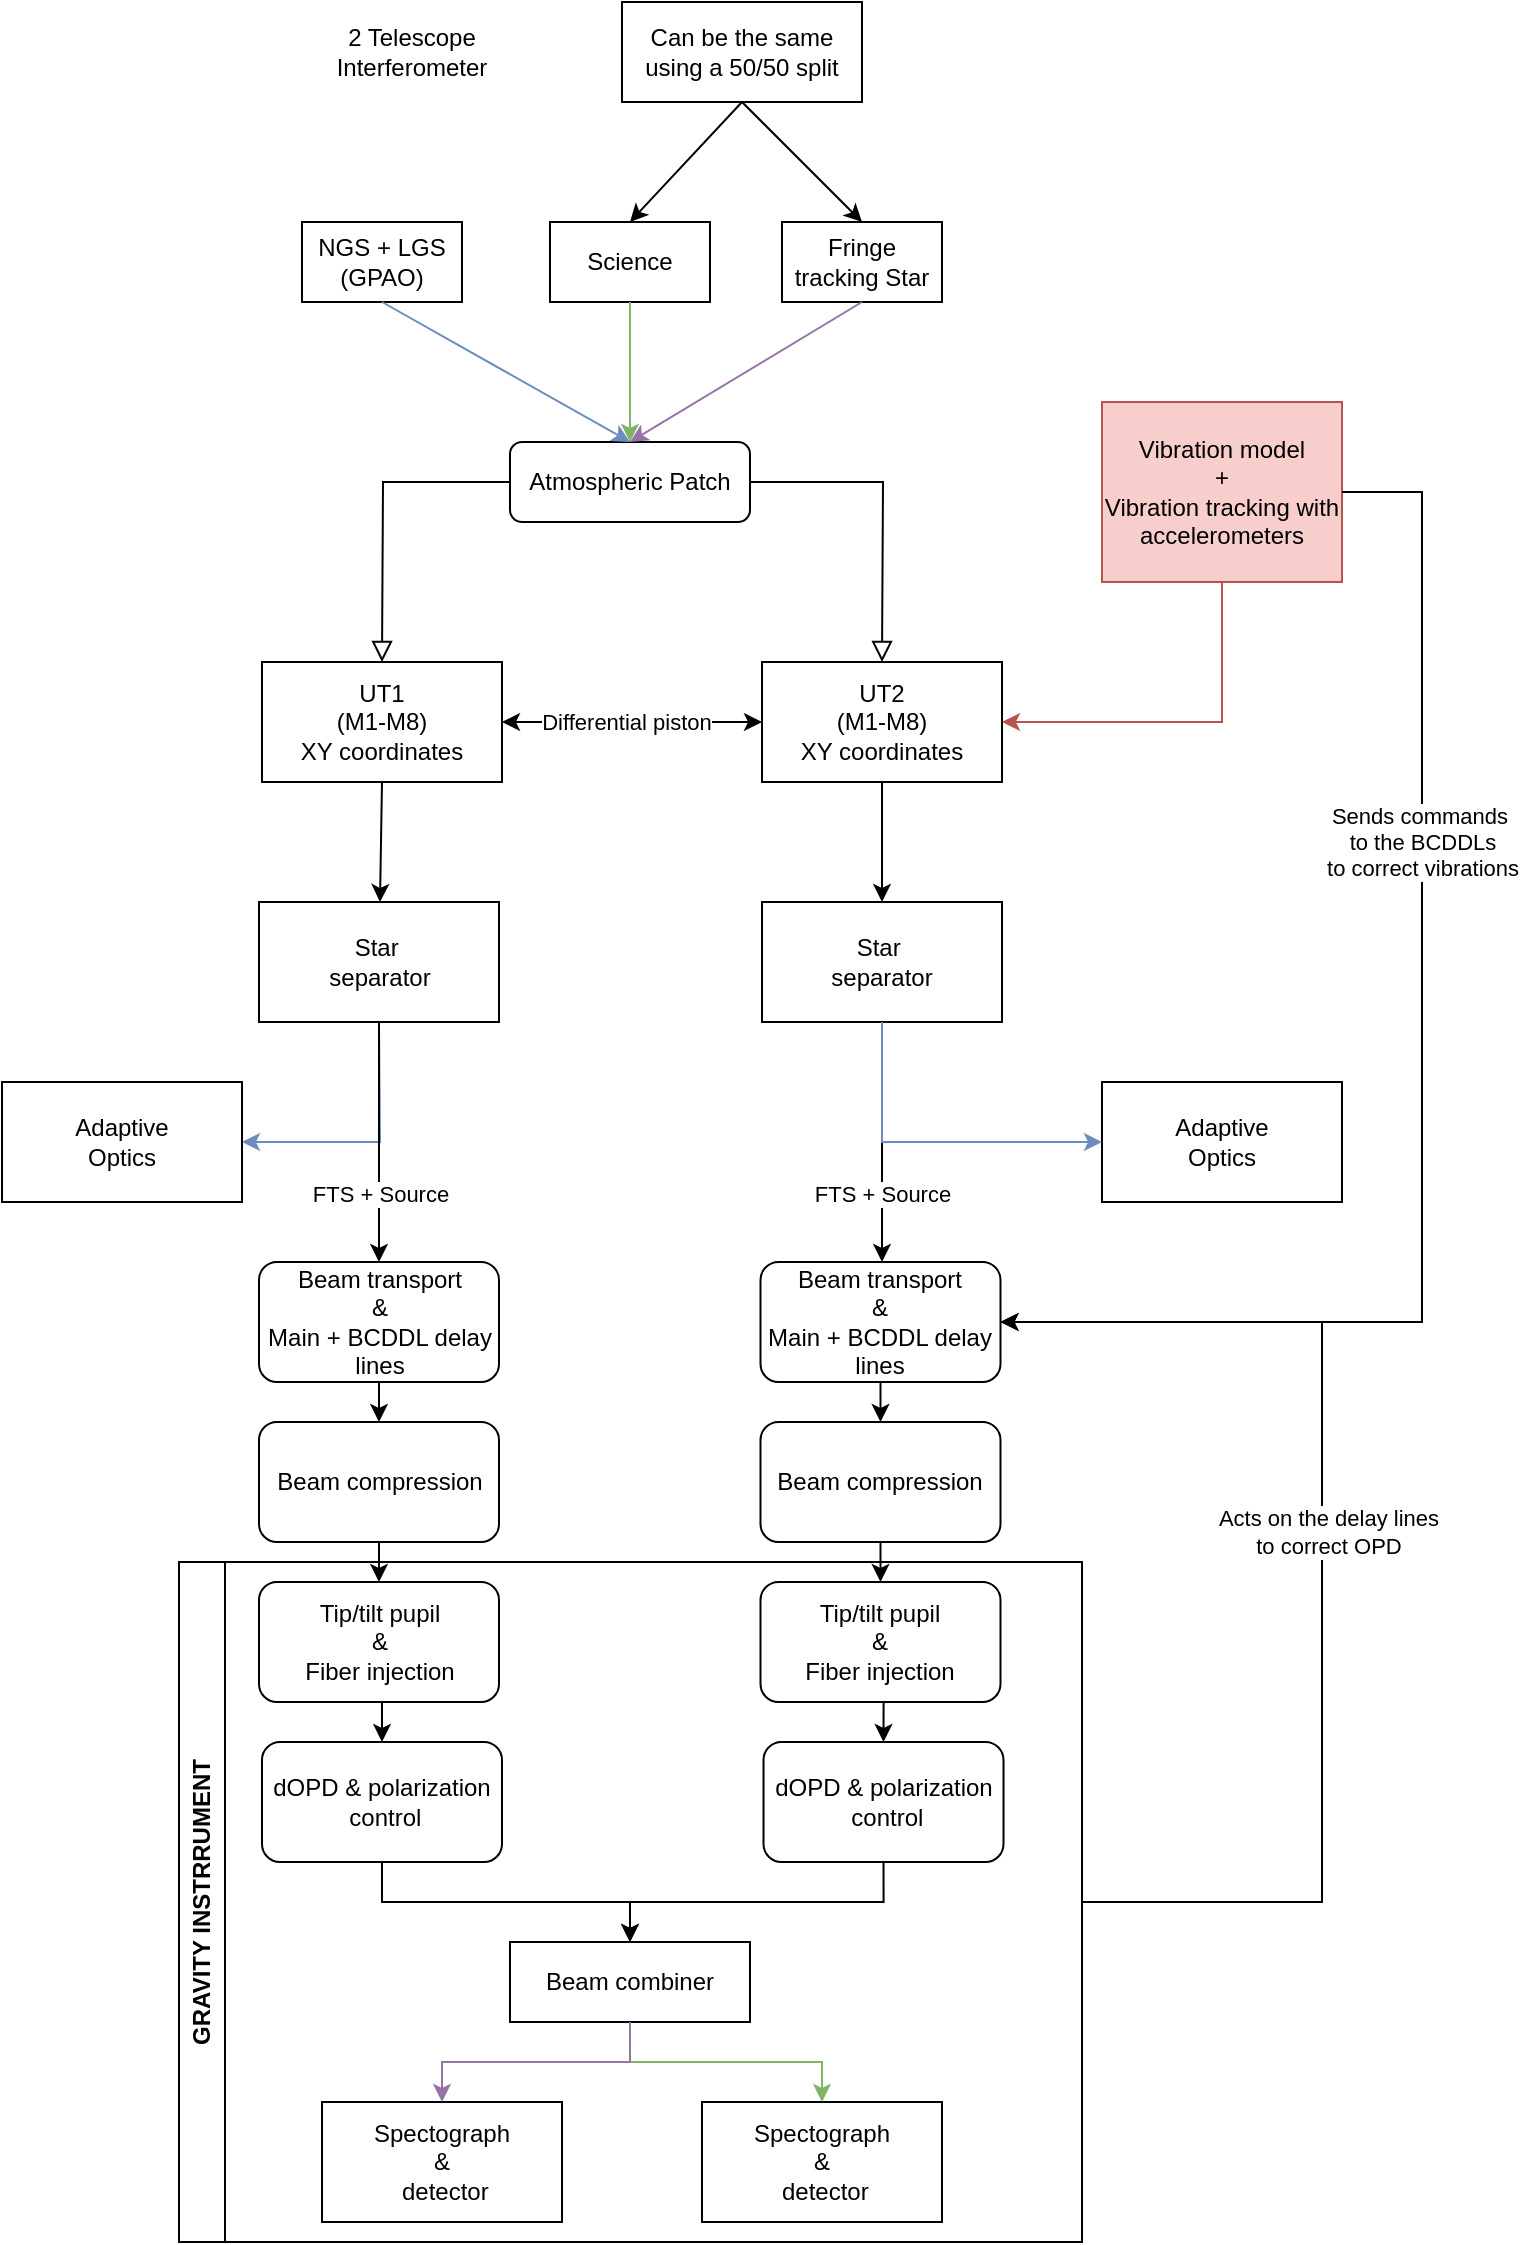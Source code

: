 <mxfile version="24.7.16">
  <diagram id="C5RBs43oDa-KdzZeNtuy" name="Page-1">
    <mxGraphModel dx="2440" dy="1301" grid="1" gridSize="10" guides="1" tooltips="1" connect="1" arrows="1" fold="1" page="1" pageScale="1" pageWidth="827" pageHeight="1169" math="0" shadow="0">
      <root>
        <mxCell id="WIyWlLk6GJQsqaUBKTNV-0" />
        <mxCell id="WIyWlLk6GJQsqaUBKTNV-1" parent="WIyWlLk6GJQsqaUBKTNV-0" />
        <mxCell id="WIyWlLk6GJQsqaUBKTNV-2" value="" style="rounded=0;html=1;jettySize=auto;orthogonalLoop=1;fontSize=11;endArrow=block;endFill=0;endSize=8;strokeWidth=1;shadow=0;labelBackgroundColor=none;edgeStyle=orthogonalEdgeStyle;" parent="WIyWlLk6GJQsqaUBKTNV-1" source="WIyWlLk6GJQsqaUBKTNV-3" edge="1">
          <mxGeometry relative="1" as="geometry">
            <mxPoint x="230" y="370" as="targetPoint" />
          </mxGeometry>
        </mxCell>
        <mxCell id="WIyWlLk6GJQsqaUBKTNV-3" value="Atmospheric Patch" style="rounded=1;whiteSpace=wrap;html=1;fontSize=12;glass=0;strokeWidth=1;shadow=0;" parent="WIyWlLk6GJQsqaUBKTNV-1" vertex="1">
          <mxGeometry x="294" y="260" width="120" height="40" as="geometry" />
        </mxCell>
        <mxCell id="ySBLS_aSn05otulw671X-0" value="NGS + LGS (GPAO)" style="rounded=0;whiteSpace=wrap;html=1;" vertex="1" parent="WIyWlLk6GJQsqaUBKTNV-1">
          <mxGeometry x="190" y="150" width="80" height="40" as="geometry" />
        </mxCell>
        <mxCell id="ySBLS_aSn05otulw671X-1" value="Science" style="rounded=0;whiteSpace=wrap;html=1;" vertex="1" parent="WIyWlLk6GJQsqaUBKTNV-1">
          <mxGeometry x="314" y="150" width="80" height="40" as="geometry" />
        </mxCell>
        <mxCell id="ySBLS_aSn05otulw671X-2" value="Fringe tracking Star" style="rounded=0;whiteSpace=wrap;html=1;" vertex="1" parent="WIyWlLk6GJQsqaUBKTNV-1">
          <mxGeometry x="430" y="150" width="80" height="40" as="geometry" />
        </mxCell>
        <mxCell id="ySBLS_aSn05otulw671X-3" value="" style="endArrow=classic;startArrow=classic;html=1;rounded=0;exitX=0.5;exitY=0;exitDx=0;exitDy=0;entryX=0.5;entryY=0;entryDx=0;entryDy=0;" edge="1" parent="WIyWlLk6GJQsqaUBKTNV-1" source="ySBLS_aSn05otulw671X-1" target="ySBLS_aSn05otulw671X-2">
          <mxGeometry width="50" height="50" relative="1" as="geometry">
            <mxPoint x="364" y="80" as="sourcePoint" />
            <mxPoint x="414" y="30" as="targetPoint" />
            <Array as="points">
              <mxPoint x="410" y="90" />
            </Array>
          </mxGeometry>
        </mxCell>
        <mxCell id="ySBLS_aSn05otulw671X-4" value="&lt;div&gt;Can be the same&lt;/div&gt;using a 50/50 split" style="rounded=0;whiteSpace=wrap;html=1;" vertex="1" parent="WIyWlLk6GJQsqaUBKTNV-1">
          <mxGeometry x="350" y="40" width="120" height="50" as="geometry" />
        </mxCell>
        <mxCell id="ySBLS_aSn05otulw671X-5" value="" style="endArrow=classic;html=1;rounded=0;exitX=0.5;exitY=1;exitDx=0;exitDy=0;entryX=0.5;entryY=0;entryDx=0;entryDy=0;fillColor=#e1d5e7;strokeColor=#9673a6;" edge="1" parent="WIyWlLk6GJQsqaUBKTNV-1" source="ySBLS_aSn05otulw671X-2" target="WIyWlLk6GJQsqaUBKTNV-3">
          <mxGeometry width="50" height="50" relative="1" as="geometry">
            <mxPoint x="800" y="530" as="sourcePoint" />
            <mxPoint x="850" y="480" as="targetPoint" />
          </mxGeometry>
        </mxCell>
        <mxCell id="ySBLS_aSn05otulw671X-6" value="" style="endArrow=classic;html=1;rounded=0;entryX=0.5;entryY=0;entryDx=0;entryDy=0;exitX=0.5;exitY=1;exitDx=0;exitDy=0;fillColor=#d5e8d4;strokeColor=#82b366;" edge="1" parent="WIyWlLk6GJQsqaUBKTNV-1" source="ySBLS_aSn05otulw671X-1" target="WIyWlLk6GJQsqaUBKTNV-3">
          <mxGeometry width="50" height="50" relative="1" as="geometry">
            <mxPoint x="60" y="315" as="sourcePoint" />
            <mxPoint x="60" y="245" as="targetPoint" />
          </mxGeometry>
        </mxCell>
        <mxCell id="ySBLS_aSn05otulw671X-7" value="" style="endArrow=classic;html=1;rounded=0;entryX=0.5;entryY=0;entryDx=0;entryDy=0;exitX=0.5;exitY=1;exitDx=0;exitDy=0;fillColor=#dae8fc;strokeColor=#6c8ebf;" edge="1" parent="WIyWlLk6GJQsqaUBKTNV-1" source="ySBLS_aSn05otulw671X-0" target="WIyWlLk6GJQsqaUBKTNV-3">
          <mxGeometry width="50" height="50" relative="1" as="geometry">
            <mxPoint x="364" y="200" as="sourcePoint" />
            <mxPoint x="364" y="270" as="targetPoint" />
          </mxGeometry>
        </mxCell>
        <mxCell id="ySBLS_aSn05otulw671X-8" value="&lt;div&gt;UT1&lt;/div&gt;&lt;div&gt;(M1-M8)&lt;br&gt;&lt;/div&gt;&lt;div&gt;XY coordinates&lt;br&gt;&lt;/div&gt;" style="rounded=0;whiteSpace=wrap;html=1;" vertex="1" parent="WIyWlLk6GJQsqaUBKTNV-1">
          <mxGeometry x="170" y="370" width="120" height="60" as="geometry" />
        </mxCell>
        <mxCell id="ySBLS_aSn05otulw671X-9" value="" style="rounded=0;html=1;jettySize=auto;orthogonalLoop=1;fontSize=11;endArrow=block;endFill=0;endSize=8;strokeWidth=1;shadow=0;labelBackgroundColor=none;edgeStyle=orthogonalEdgeStyle;exitX=1;exitY=0.5;exitDx=0;exitDy=0;" edge="1" parent="WIyWlLk6GJQsqaUBKTNV-1" source="WIyWlLk6GJQsqaUBKTNV-3">
          <mxGeometry relative="1" as="geometry">
            <mxPoint x="304" y="290" as="sourcePoint" />
            <mxPoint x="480" y="370" as="targetPoint" />
          </mxGeometry>
        </mxCell>
        <mxCell id="ySBLS_aSn05otulw671X-10" value="&lt;div&gt;UT2&lt;/div&gt;&lt;div&gt;(M1-M8)&lt;/div&gt;&lt;div&gt;XY coordinates&lt;br&gt;&lt;/div&gt;" style="rounded=0;whiteSpace=wrap;html=1;" vertex="1" parent="WIyWlLk6GJQsqaUBKTNV-1">
          <mxGeometry x="420" y="370" width="120" height="60" as="geometry" />
        </mxCell>
        <mxCell id="ySBLS_aSn05otulw671X-12" value="" style="endArrow=classic;startArrow=classic;html=1;rounded=0;exitX=1;exitY=0.5;exitDx=0;exitDy=0;entryX=0;entryY=0.5;entryDx=0;entryDy=0;" edge="1" parent="WIyWlLk6GJQsqaUBKTNV-1" source="ySBLS_aSn05otulw671X-8" target="ySBLS_aSn05otulw671X-10">
          <mxGeometry width="50" height="50" relative="1" as="geometry">
            <mxPoint x="800" y="530" as="sourcePoint" />
            <mxPoint x="850" y="480" as="targetPoint" />
          </mxGeometry>
        </mxCell>
        <mxCell id="ySBLS_aSn05otulw671X-13" value="Differential piston" style="edgeLabel;html=1;align=center;verticalAlign=middle;resizable=0;points=[];" vertex="1" connectable="0" parent="ySBLS_aSn05otulw671X-12">
          <mxGeometry x="-0.046" relative="1" as="geometry">
            <mxPoint as="offset" />
          </mxGeometry>
        </mxCell>
        <mxCell id="ySBLS_aSn05otulw671X-64" style="edgeStyle=orthogonalEdgeStyle;rounded=0;orthogonalLoop=1;jettySize=auto;html=1;exitX=0.5;exitY=1;exitDx=0;exitDy=0;entryX=0.5;entryY=0;entryDx=0;entryDy=0;" edge="1" parent="WIyWlLk6GJQsqaUBKTNV-1" source="ySBLS_aSn05otulw671X-16" target="ySBLS_aSn05otulw671X-22">
          <mxGeometry relative="1" as="geometry">
            <mxPoint x="229" y="760" as="targetPoint" />
          </mxGeometry>
        </mxCell>
        <mxCell id="ySBLS_aSn05otulw671X-16" value="&lt;div&gt;Beam transport&lt;br&gt;&lt;/div&gt;&lt;div&gt;&amp;amp;&lt;br&gt;&lt;/div&gt;&lt;div&gt;Main + BCDDL delay lines&lt;br&gt;&lt;/div&gt;" style="rounded=1;whiteSpace=wrap;html=1;" vertex="1" parent="WIyWlLk6GJQsqaUBKTNV-1">
          <mxGeometry x="168.5" y="670" width="120" height="60" as="geometry" />
        </mxCell>
        <mxCell id="ySBLS_aSn05otulw671X-22" value="&lt;div&gt;Beam compression &lt;br&gt;&lt;/div&gt;" style="rounded=1;whiteSpace=wrap;html=1;" vertex="1" parent="WIyWlLk6GJQsqaUBKTNV-1">
          <mxGeometry x="168.5" y="750" width="120" height="60" as="geometry" />
        </mxCell>
        <mxCell id="ySBLS_aSn05otulw671X-27" value="2 Telescope Interferometer" style="text;html=1;align=center;verticalAlign=middle;whiteSpace=wrap;rounded=0;" vertex="1" parent="WIyWlLk6GJQsqaUBKTNV-1">
          <mxGeometry x="200" y="40" width="90" height="50" as="geometry" />
        </mxCell>
        <mxCell id="ySBLS_aSn05otulw671X-42" value="" style="endArrow=classic;html=1;rounded=0;exitX=0.5;exitY=1;exitDx=0;exitDy=0;entryX=0.5;entryY=0;entryDx=0;entryDy=0;" edge="1" parent="WIyWlLk6GJQsqaUBKTNV-1" source="ySBLS_aSn05otulw671X-10">
          <mxGeometry width="50" height="50" relative="1" as="geometry">
            <mxPoint x="750" y="530" as="sourcePoint" />
            <mxPoint x="480" y="490" as="targetPoint" />
          </mxGeometry>
        </mxCell>
        <mxCell id="ySBLS_aSn05otulw671X-45" value="" style="endArrow=classic;html=1;rounded=0;exitX=0.5;exitY=1;exitDx=0;exitDy=0;entryX=0.5;entryY=0;entryDx=0;entryDy=0;" edge="1" parent="WIyWlLk6GJQsqaUBKTNV-1" source="ySBLS_aSn05otulw671X-8">
          <mxGeometry width="50" height="50" relative="1" as="geometry">
            <mxPoint x="490" y="440" as="sourcePoint" />
            <mxPoint x="229" y="490" as="targetPoint" />
          </mxGeometry>
        </mxCell>
        <mxCell id="ySBLS_aSn05otulw671X-46" value="" style="endArrow=classic;html=1;rounded=0;entryX=1;entryY=0.5;entryDx=0;entryDy=0;fillColor=#f8cecc;strokeColor=#b85450;" edge="1" parent="WIyWlLk6GJQsqaUBKTNV-1" target="ySBLS_aSn05otulw671X-10">
          <mxGeometry width="50" height="50" relative="1" as="geometry">
            <mxPoint x="650" y="330" as="sourcePoint" />
            <mxPoint x="800" y="480" as="targetPoint" />
            <Array as="points">
              <mxPoint x="650" y="400" />
            </Array>
          </mxGeometry>
        </mxCell>
        <mxCell id="ySBLS_aSn05otulw671X-47" value="&lt;div&gt;Vibration model&lt;/div&gt;&lt;div&gt;+&lt;/div&gt;&lt;div&gt;Vibration tracking with accelerometers&lt;br&gt;&lt;/div&gt;" style="rounded=0;whiteSpace=wrap;html=1;fillColor=#f8cecc;strokeColor=#b85450;" vertex="1" parent="WIyWlLk6GJQsqaUBKTNV-1">
          <mxGeometry x="590" y="240" width="120" height="90" as="geometry" />
        </mxCell>
        <mxCell id="ySBLS_aSn05otulw671X-48" value="&lt;div&gt;Beam combiner&lt;/div&gt;" style="rounded=0;whiteSpace=wrap;html=1;" vertex="1" parent="WIyWlLk6GJQsqaUBKTNV-1">
          <mxGeometry x="294" y="1010" width="120" height="40" as="geometry" />
        </mxCell>
        <mxCell id="ySBLS_aSn05otulw671X-49" value="&lt;div&gt;Spectograph&lt;/div&gt;&lt;div&gt;&amp;amp;&lt;br&gt;&lt;/div&gt;&lt;div&gt;&amp;nbsp;detector&lt;/div&gt;" style="rounded=0;whiteSpace=wrap;html=1;" vertex="1" parent="WIyWlLk6GJQsqaUBKTNV-1">
          <mxGeometry x="200" y="1090" width="120" height="60" as="geometry" />
        </mxCell>
        <mxCell id="ySBLS_aSn05otulw671X-56" value="" style="endArrow=classic;html=1;rounded=0;exitX=0.5;exitY=1;exitDx=0;exitDy=0;" edge="1" parent="WIyWlLk6GJQsqaUBKTNV-1" source="ySBLS_aSn05otulw671X-22" target="ySBLS_aSn05otulw671X-54">
          <mxGeometry width="50" height="50" relative="1" as="geometry">
            <mxPoint x="228.5" y="820" as="sourcePoint" />
            <mxPoint x="228.5" y="850" as="targetPoint" />
          </mxGeometry>
        </mxCell>
        <mxCell id="ySBLS_aSn05otulw671X-68" style="edgeStyle=orthogonalEdgeStyle;rounded=0;orthogonalLoop=1;jettySize=auto;html=1;exitX=0.5;exitY=1;exitDx=0;exitDy=0;entryX=0.5;entryY=0;entryDx=0;entryDy=0;" edge="1" parent="WIyWlLk6GJQsqaUBKTNV-1" source="ySBLS_aSn05otulw671X-54" target="ySBLS_aSn05otulw671X-67">
          <mxGeometry relative="1" as="geometry" />
        </mxCell>
        <mxCell id="ySBLS_aSn05otulw671X-54" value="&lt;div&gt;Tip/tilt pupil&lt;/div&gt;&lt;div&gt;&amp;amp;&lt;/div&gt;Fiber injection" style="rounded=1;whiteSpace=wrap;html=1;" vertex="1" parent="WIyWlLk6GJQsqaUBKTNV-1">
          <mxGeometry x="168.5" y="830" width="120" height="60" as="geometry" />
        </mxCell>
        <mxCell id="ySBLS_aSn05otulw671X-59" value="&lt;div&gt;Star&amp;nbsp;&lt;/div&gt;&lt;div&gt;separator&lt;/div&gt;" style="rounded=0;whiteSpace=wrap;html=1;" vertex="1" parent="WIyWlLk6GJQsqaUBKTNV-1">
          <mxGeometry x="168.5" y="490" width="120" height="60" as="geometry" />
        </mxCell>
        <mxCell id="ySBLS_aSn05otulw671X-60" value="&lt;div&gt;Star&amp;nbsp;&lt;/div&gt;&lt;div&gt;separator&lt;/div&gt;" style="rounded=0;whiteSpace=wrap;html=1;" vertex="1" parent="WIyWlLk6GJQsqaUBKTNV-1">
          <mxGeometry x="420" y="490" width="120" height="60" as="geometry" />
        </mxCell>
        <mxCell id="ySBLS_aSn05otulw671X-61" value="" style="endArrow=classic;html=1;rounded=0;exitX=0.5;exitY=1;exitDx=0;exitDy=0;fillColor=#dae8fc;strokeColor=#6c8ebf;" edge="1" parent="WIyWlLk6GJQsqaUBKTNV-1" source="ySBLS_aSn05otulw671X-59">
          <mxGeometry width="50" height="50" relative="1" as="geometry">
            <mxPoint x="226" y="580" as="sourcePoint" />
            <mxPoint x="160" y="610" as="targetPoint" />
            <Array as="points">
              <mxPoint x="229" y="610" />
            </Array>
          </mxGeometry>
        </mxCell>
        <mxCell id="ySBLS_aSn05otulw671X-62" value="&lt;div&gt;Adaptive &lt;br&gt;&lt;/div&gt;&lt;div&gt;Optics&lt;br&gt;&lt;/div&gt;" style="rounded=0;whiteSpace=wrap;html=1;" vertex="1" parent="WIyWlLk6GJQsqaUBKTNV-1">
          <mxGeometry x="40" y="580" width="120" height="60" as="geometry" />
        </mxCell>
        <mxCell id="ySBLS_aSn05otulw671X-65" value="" style="endArrow=classic;html=1;rounded=0;exitX=0.5;exitY=1;exitDx=0;exitDy=0;entryX=0.5;entryY=0;entryDx=0;entryDy=0;" edge="1" parent="WIyWlLk6GJQsqaUBKTNV-1" source="ySBLS_aSn05otulw671X-59" target="ySBLS_aSn05otulw671X-16">
          <mxGeometry width="50" height="50" relative="1" as="geometry">
            <mxPoint x="489.5" y="650" as="sourcePoint" />
            <mxPoint x="490" y="680" as="targetPoint" />
          </mxGeometry>
        </mxCell>
        <mxCell id="ySBLS_aSn05otulw671X-66" value="&lt;div&gt;FTS + Source&lt;/div&gt;" style="edgeLabel;html=1;align=center;verticalAlign=middle;resizable=0;points=[];" vertex="1" connectable="0" parent="ySBLS_aSn05otulw671X-65">
          <mxGeometry x="0.433" relative="1" as="geometry">
            <mxPoint as="offset" />
          </mxGeometry>
        </mxCell>
        <mxCell id="ySBLS_aSn05otulw671X-73" style="edgeStyle=orthogonalEdgeStyle;rounded=0;orthogonalLoop=1;jettySize=auto;html=1;exitX=0.5;exitY=1;exitDx=0;exitDy=0;entryX=0.5;entryY=0;entryDx=0;entryDy=0;" edge="1" parent="WIyWlLk6GJQsqaUBKTNV-1" source="ySBLS_aSn05otulw671X-67" target="ySBLS_aSn05otulw671X-48">
          <mxGeometry relative="1" as="geometry" />
        </mxCell>
        <mxCell id="ySBLS_aSn05otulw671X-67" value="&lt;div&gt;dOPD &amp;amp; polarization &lt;br&gt;&lt;/div&gt;&lt;div&gt;&amp;nbsp;control&lt;br&gt;&lt;/div&gt;" style="rounded=1;whiteSpace=wrap;html=1;" vertex="1" parent="WIyWlLk6GJQsqaUBKTNV-1">
          <mxGeometry x="170" y="910" width="120" height="60" as="geometry" />
        </mxCell>
        <mxCell id="ySBLS_aSn05otulw671X-69" value="&lt;div&gt;Spectograph&lt;/div&gt;&lt;div&gt;&amp;amp;&lt;br&gt;&lt;/div&gt;&lt;div&gt;&amp;nbsp;detector&lt;/div&gt;" style="rounded=0;whiteSpace=wrap;html=1;" vertex="1" parent="WIyWlLk6GJQsqaUBKTNV-1">
          <mxGeometry x="390" y="1090" width="120" height="60" as="geometry" />
        </mxCell>
        <mxCell id="ySBLS_aSn05otulw671X-70" value="" style="endArrow=classic;html=1;rounded=0;entryX=0.5;entryY=0;entryDx=0;entryDy=0;exitX=0.5;exitY=1;exitDx=0;exitDy=0;fillColor=#d5e8d4;strokeColor=#82b366;" edge="1" parent="WIyWlLk6GJQsqaUBKTNV-1" source="ySBLS_aSn05otulw671X-48" target="ySBLS_aSn05otulw671X-69">
          <mxGeometry width="50" height="50" relative="1" as="geometry">
            <mxPoint x="349" y="1070" as="sourcePoint" />
            <mxPoint x="349" y="1140" as="targetPoint" />
            <Array as="points">
              <mxPoint x="354" y="1070" />
              <mxPoint x="450" y="1070" />
            </Array>
          </mxGeometry>
        </mxCell>
        <mxCell id="ySBLS_aSn05otulw671X-71" value="" style="endArrow=classic;html=1;rounded=0;entryX=0.5;entryY=0;entryDx=0;entryDy=0;exitX=0.5;exitY=1;exitDx=0;exitDy=0;fillColor=#e1d5e7;strokeColor=#9673a6;" edge="1" parent="WIyWlLk6GJQsqaUBKTNV-1" source="ySBLS_aSn05otulw671X-48" target="ySBLS_aSn05otulw671X-49">
          <mxGeometry width="50" height="50" relative="1" as="geometry">
            <mxPoint x="364" y="1060" as="sourcePoint" />
            <mxPoint x="460" y="1100" as="targetPoint" />
            <Array as="points">
              <mxPoint x="354" y="1070" />
              <mxPoint x="260" y="1070" />
            </Array>
          </mxGeometry>
        </mxCell>
        <mxCell id="ySBLS_aSn05otulw671X-76" style="edgeStyle=orthogonalEdgeStyle;rounded=0;orthogonalLoop=1;jettySize=auto;html=1;exitX=0.5;exitY=1;exitDx=0;exitDy=0;entryX=0.5;entryY=0;entryDx=0;entryDy=0;" edge="1" parent="WIyWlLk6GJQsqaUBKTNV-1" source="ySBLS_aSn05otulw671X-77" target="ySBLS_aSn05otulw671X-78">
          <mxGeometry relative="1" as="geometry">
            <mxPoint x="479.75" y="760" as="targetPoint" />
          </mxGeometry>
        </mxCell>
        <mxCell id="ySBLS_aSn05otulw671X-77" value="&lt;div&gt;Beam transport&lt;br&gt;&lt;/div&gt;&lt;div&gt;&amp;amp;&lt;br&gt;&lt;/div&gt;&lt;div&gt;Main + BCDDL delay lines&lt;br&gt;&lt;/div&gt;" style="rounded=1;whiteSpace=wrap;html=1;" vertex="1" parent="WIyWlLk6GJQsqaUBKTNV-1">
          <mxGeometry x="419.25" y="670" width="120" height="60" as="geometry" />
        </mxCell>
        <mxCell id="ySBLS_aSn05otulw671X-78" value="&lt;div&gt;Beam compression &lt;br&gt;&lt;/div&gt;" style="rounded=1;whiteSpace=wrap;html=1;" vertex="1" parent="WIyWlLk6GJQsqaUBKTNV-1">
          <mxGeometry x="419.25" y="750" width="120" height="60" as="geometry" />
        </mxCell>
        <mxCell id="ySBLS_aSn05otulw671X-79" value="" style="endArrow=classic;html=1;rounded=0;exitX=0.5;exitY=1;exitDx=0;exitDy=0;" edge="1" parent="WIyWlLk6GJQsqaUBKTNV-1" source="ySBLS_aSn05otulw671X-78" target="ySBLS_aSn05otulw671X-81">
          <mxGeometry width="50" height="50" relative="1" as="geometry">
            <mxPoint x="479.25" y="820" as="sourcePoint" />
            <mxPoint x="479.25" y="850" as="targetPoint" />
          </mxGeometry>
        </mxCell>
        <mxCell id="ySBLS_aSn05otulw671X-80" style="edgeStyle=orthogonalEdgeStyle;rounded=0;orthogonalLoop=1;jettySize=auto;html=1;exitX=0.5;exitY=1;exitDx=0;exitDy=0;entryX=0.5;entryY=0;entryDx=0;entryDy=0;" edge="1" parent="WIyWlLk6GJQsqaUBKTNV-1" source="ySBLS_aSn05otulw671X-81" target="ySBLS_aSn05otulw671X-84">
          <mxGeometry relative="1" as="geometry" />
        </mxCell>
        <mxCell id="ySBLS_aSn05otulw671X-81" value="&lt;div&gt;Tip/tilt pupil&lt;/div&gt;&lt;div&gt;&amp;amp;&lt;/div&gt;Fiber injection" style="rounded=1;whiteSpace=wrap;html=1;" vertex="1" parent="WIyWlLk6GJQsqaUBKTNV-1">
          <mxGeometry x="419.25" y="830" width="120" height="60" as="geometry" />
        </mxCell>
        <mxCell id="ySBLS_aSn05otulw671X-82" value="&lt;div&gt;Adaptive &lt;br&gt;&lt;/div&gt;&lt;div&gt;Optics&lt;br&gt;&lt;/div&gt;" style="rounded=0;whiteSpace=wrap;html=1;" vertex="1" parent="WIyWlLk6GJQsqaUBKTNV-1">
          <mxGeometry x="590" y="580" width="120" height="60" as="geometry" />
        </mxCell>
        <mxCell id="ySBLS_aSn05otulw671X-83" value="&lt;div&gt;FTS + Source&lt;/div&gt;" style="edgeLabel;html=1;align=center;verticalAlign=middle;resizable=0;points=[];" vertex="1" connectable="0" parent="WIyWlLk6GJQsqaUBKTNV-1">
          <mxGeometry x="479.25" y="636" as="geometry" />
        </mxCell>
        <mxCell id="ySBLS_aSn05otulw671X-84" value="&lt;div&gt;dOPD &amp;amp; polarization &lt;br&gt;&lt;/div&gt;&lt;div&gt;&amp;nbsp;control&lt;br&gt;&lt;/div&gt;" style="rounded=1;whiteSpace=wrap;html=1;" vertex="1" parent="WIyWlLk6GJQsqaUBKTNV-1">
          <mxGeometry x="420.75" y="910" width="120" height="60" as="geometry" />
        </mxCell>
        <mxCell id="ySBLS_aSn05otulw671X-85" value="" style="endArrow=classic;html=1;rounded=0;exitX=0.5;exitY=1;exitDx=0;exitDy=0;" edge="1" parent="WIyWlLk6GJQsqaUBKTNV-1" source="ySBLS_aSn05otulw671X-60">
          <mxGeometry width="50" height="50" relative="1" as="geometry">
            <mxPoint x="480.25" y="560" as="sourcePoint" />
            <mxPoint x="480" y="670" as="targetPoint" />
          </mxGeometry>
        </mxCell>
        <mxCell id="ySBLS_aSn05otulw671X-86" value="&lt;div&gt;FTS + Source&lt;/div&gt;" style="edgeLabel;html=1;align=center;verticalAlign=middle;resizable=0;points=[];" vertex="1" connectable="0" parent="ySBLS_aSn05otulw671X-85">
          <mxGeometry x="0.433" relative="1" as="geometry">
            <mxPoint as="offset" />
          </mxGeometry>
        </mxCell>
        <mxCell id="ySBLS_aSn05otulw671X-87" value="" style="endArrow=classic;html=1;rounded=0;exitX=0.5;exitY=1;exitDx=0;exitDy=0;fillColor=#dae8fc;strokeColor=#6c8ebf;entryX=0;entryY=0.5;entryDx=0;entryDy=0;" edge="1" parent="WIyWlLk6GJQsqaUBKTNV-1" source="ySBLS_aSn05otulw671X-60" target="ySBLS_aSn05otulw671X-82">
          <mxGeometry width="50" height="50" relative="1" as="geometry">
            <mxPoint x="420.75" y="570" as="sourcePoint" />
            <mxPoint x="351.75" y="630" as="targetPoint" />
            <Array as="points">
              <mxPoint x="480" y="610" />
            </Array>
          </mxGeometry>
        </mxCell>
        <mxCell id="ySBLS_aSn05otulw671X-88" style="edgeStyle=orthogonalEdgeStyle;rounded=0;orthogonalLoop=1;jettySize=auto;html=1;exitX=0.5;exitY=1;exitDx=0;exitDy=0;entryX=0.5;entryY=0;entryDx=0;entryDy=0;" edge="1" parent="WIyWlLk6GJQsqaUBKTNV-1" source="ySBLS_aSn05otulw671X-84" target="ySBLS_aSn05otulw671X-48">
          <mxGeometry relative="1" as="geometry">
            <mxPoint x="240" y="980" as="sourcePoint" />
            <mxPoint x="364" y="1020" as="targetPoint" />
          </mxGeometry>
        </mxCell>
        <mxCell id="ySBLS_aSn05otulw671X-90" style="edgeStyle=orthogonalEdgeStyle;rounded=0;orthogonalLoop=1;jettySize=auto;html=1;exitX=1;exitY=0.5;exitDx=0;exitDy=0;entryX=1;entryY=0.5;entryDx=0;entryDy=0;" edge="1" parent="WIyWlLk6GJQsqaUBKTNV-1" source="ySBLS_aSn05otulw671X-89" target="ySBLS_aSn05otulw671X-77">
          <mxGeometry relative="1" as="geometry">
            <Array as="points">
              <mxPoint x="700" y="990" />
              <mxPoint x="700" y="700" />
            </Array>
          </mxGeometry>
        </mxCell>
        <mxCell id="ySBLS_aSn05otulw671X-91" value="&lt;div&gt;Acts on the delay lines &lt;br&gt;&lt;/div&gt;&lt;div&gt;to correct OPD&lt;br&gt;&lt;/div&gt;" style="edgeLabel;html=1;align=center;verticalAlign=middle;resizable=0;points=[];" vertex="1" connectable="0" parent="ySBLS_aSn05otulw671X-90">
          <mxGeometry x="0.069" y="-3" relative="1" as="geometry">
            <mxPoint as="offset" />
          </mxGeometry>
        </mxCell>
        <mxCell id="ySBLS_aSn05otulw671X-89" value="GRAVITY INSTRRUMENT" style="swimlane;horizontal=0;whiteSpace=wrap;html=1;" vertex="1" parent="WIyWlLk6GJQsqaUBKTNV-1">
          <mxGeometry x="128.5" y="820" width="451.5" height="340" as="geometry" />
        </mxCell>
        <mxCell id="ySBLS_aSn05otulw671X-92" value="&lt;div&gt;Sends commands&amp;nbsp;&lt;/div&gt;&lt;div&gt;to the BCDDLs&lt;/div&gt;&lt;div&gt;to correct vibrations&lt;br&gt; &lt;/div&gt;" style="endArrow=classic;html=1;rounded=0;exitX=1;exitY=0.5;exitDx=0;exitDy=0;entryX=1;entryY=0.5;entryDx=0;entryDy=0;" edge="1" parent="WIyWlLk6GJQsqaUBKTNV-1" source="ySBLS_aSn05otulw671X-47" target="ySBLS_aSn05otulw671X-77">
          <mxGeometry x="-0.354" width="50" height="50" relative="1" as="geometry">
            <mxPoint x="750" y="650" as="sourcePoint" />
            <mxPoint x="800" y="600" as="targetPoint" />
            <Array as="points">
              <mxPoint x="750" y="285" />
              <mxPoint x="750" y="480" />
              <mxPoint x="750" y="700" />
            </Array>
            <mxPoint as="offset" />
          </mxGeometry>
        </mxCell>
      </root>
    </mxGraphModel>
  </diagram>
</mxfile>
